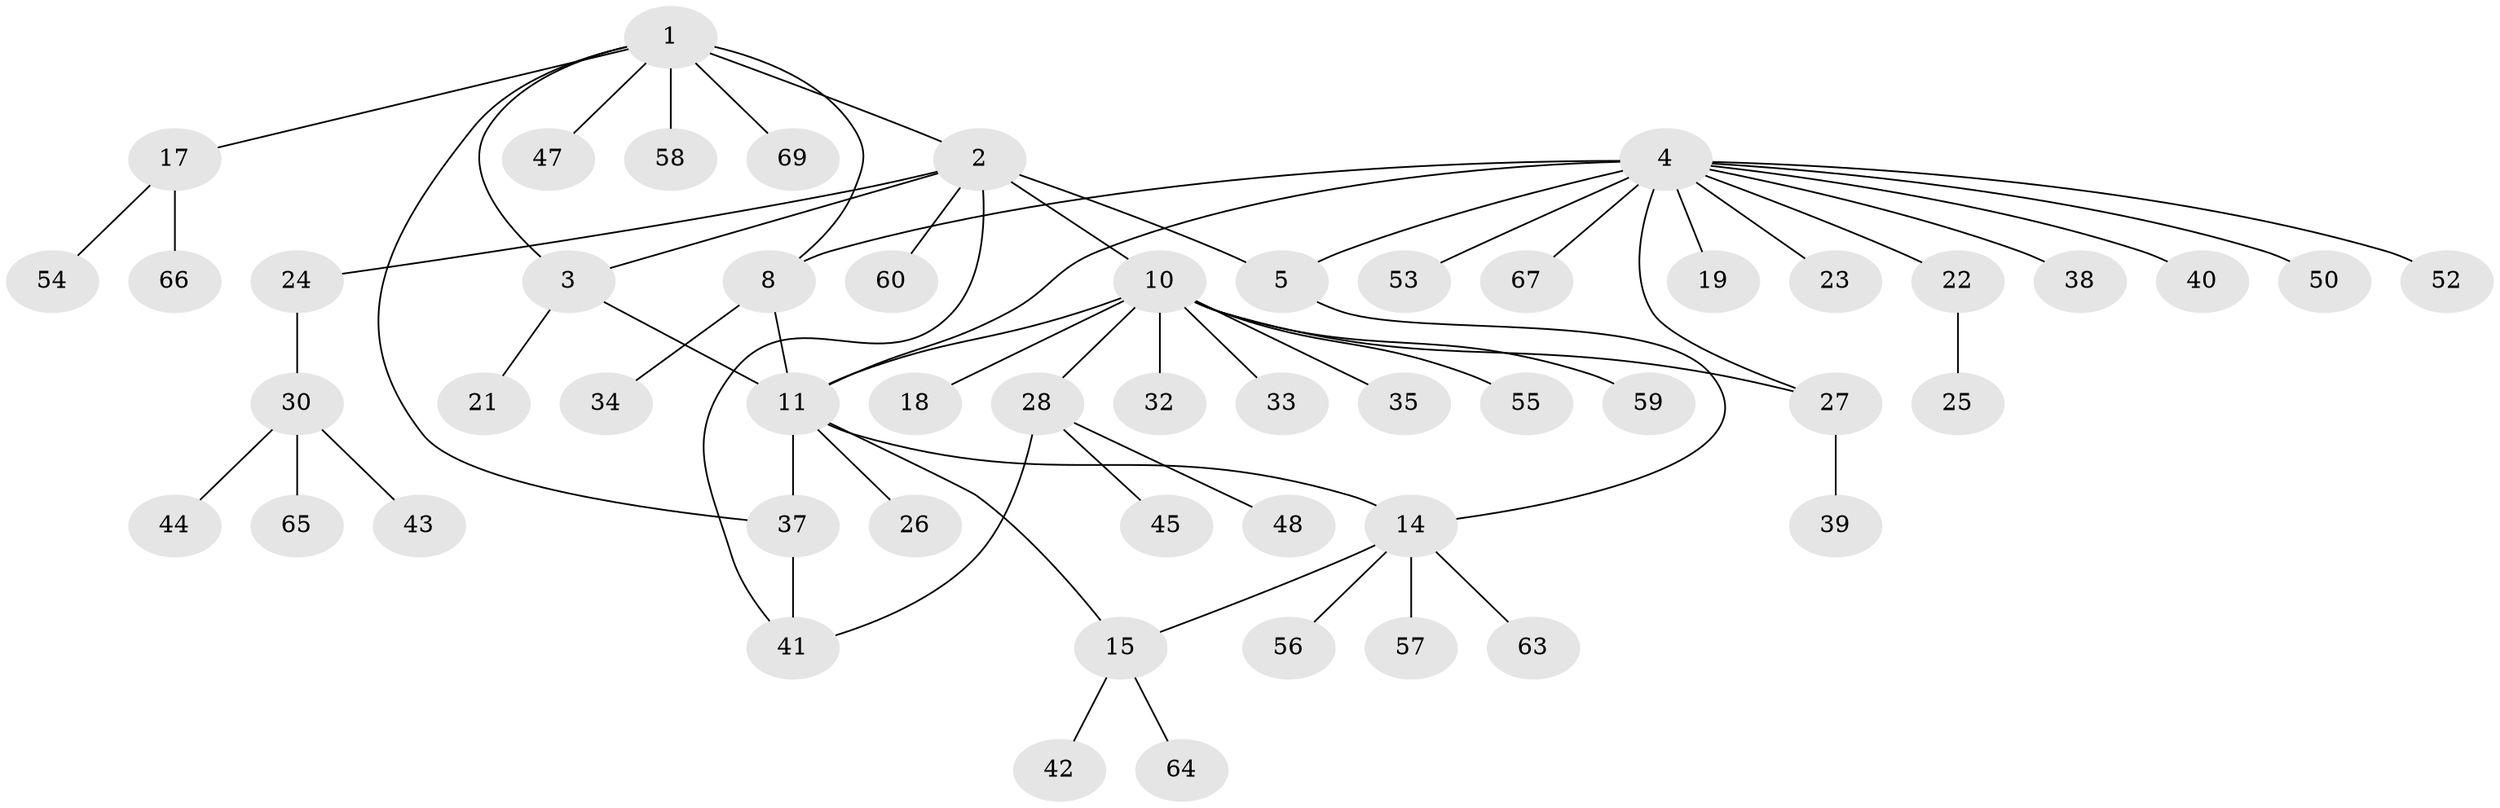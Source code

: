 // Generated by graph-tools (version 1.1) at 2025/52/02/27/25 19:52:22]
// undirected, 53 vertices, 63 edges
graph export_dot {
graph [start="1"]
  node [color=gray90,style=filled];
  1 [super="+7"];
  2 [super="+51"];
  3 [super="+29"];
  4 [super="+6"];
  5;
  8 [super="+9"];
  10 [super="+12"];
  11 [super="+13"];
  14 [super="+16"];
  15 [super="+61"];
  17 [super="+20"];
  18;
  19;
  21;
  22;
  23;
  24;
  25 [super="+31"];
  26;
  27;
  28 [super="+46"];
  30 [super="+49"];
  32 [super="+36"];
  33;
  34;
  35 [super="+70"];
  37;
  38;
  39 [super="+62"];
  40;
  41;
  42 [super="+68"];
  43;
  44;
  45;
  47;
  48;
  50;
  52;
  53;
  54;
  55;
  56;
  57;
  58;
  59;
  60;
  63;
  64;
  65;
  66;
  67;
  69;
  1 -- 2;
  1 -- 3;
  1 -- 58;
  1 -- 17;
  1 -- 37;
  1 -- 69;
  1 -- 8 [weight=2];
  1 -- 47;
  2 -- 3;
  2 -- 5;
  2 -- 10;
  2 -- 24;
  2 -- 41;
  2 -- 60;
  3 -- 21;
  3 -- 11;
  4 -- 5 [weight=2];
  4 -- 19;
  4 -- 38;
  4 -- 40;
  4 -- 50;
  4 -- 67;
  4 -- 8;
  4 -- 11;
  4 -- 52;
  4 -- 53;
  4 -- 22;
  4 -- 23;
  4 -- 27;
  5 -- 14;
  8 -- 34;
  8 -- 11 [weight=2];
  10 -- 11 [weight=2];
  10 -- 59;
  10 -- 32;
  10 -- 33;
  10 -- 35;
  10 -- 18;
  10 -- 55;
  10 -- 27;
  10 -- 28;
  11 -- 37;
  11 -- 26;
  11 -- 14;
  11 -- 15;
  14 -- 15;
  14 -- 57;
  14 -- 56;
  14 -- 63;
  15 -- 42;
  15 -- 64;
  17 -- 54;
  17 -- 66;
  22 -- 25;
  24 -- 30;
  27 -- 39;
  28 -- 41;
  28 -- 45;
  28 -- 48;
  30 -- 43;
  30 -- 44;
  30 -- 65;
  37 -- 41;
}
